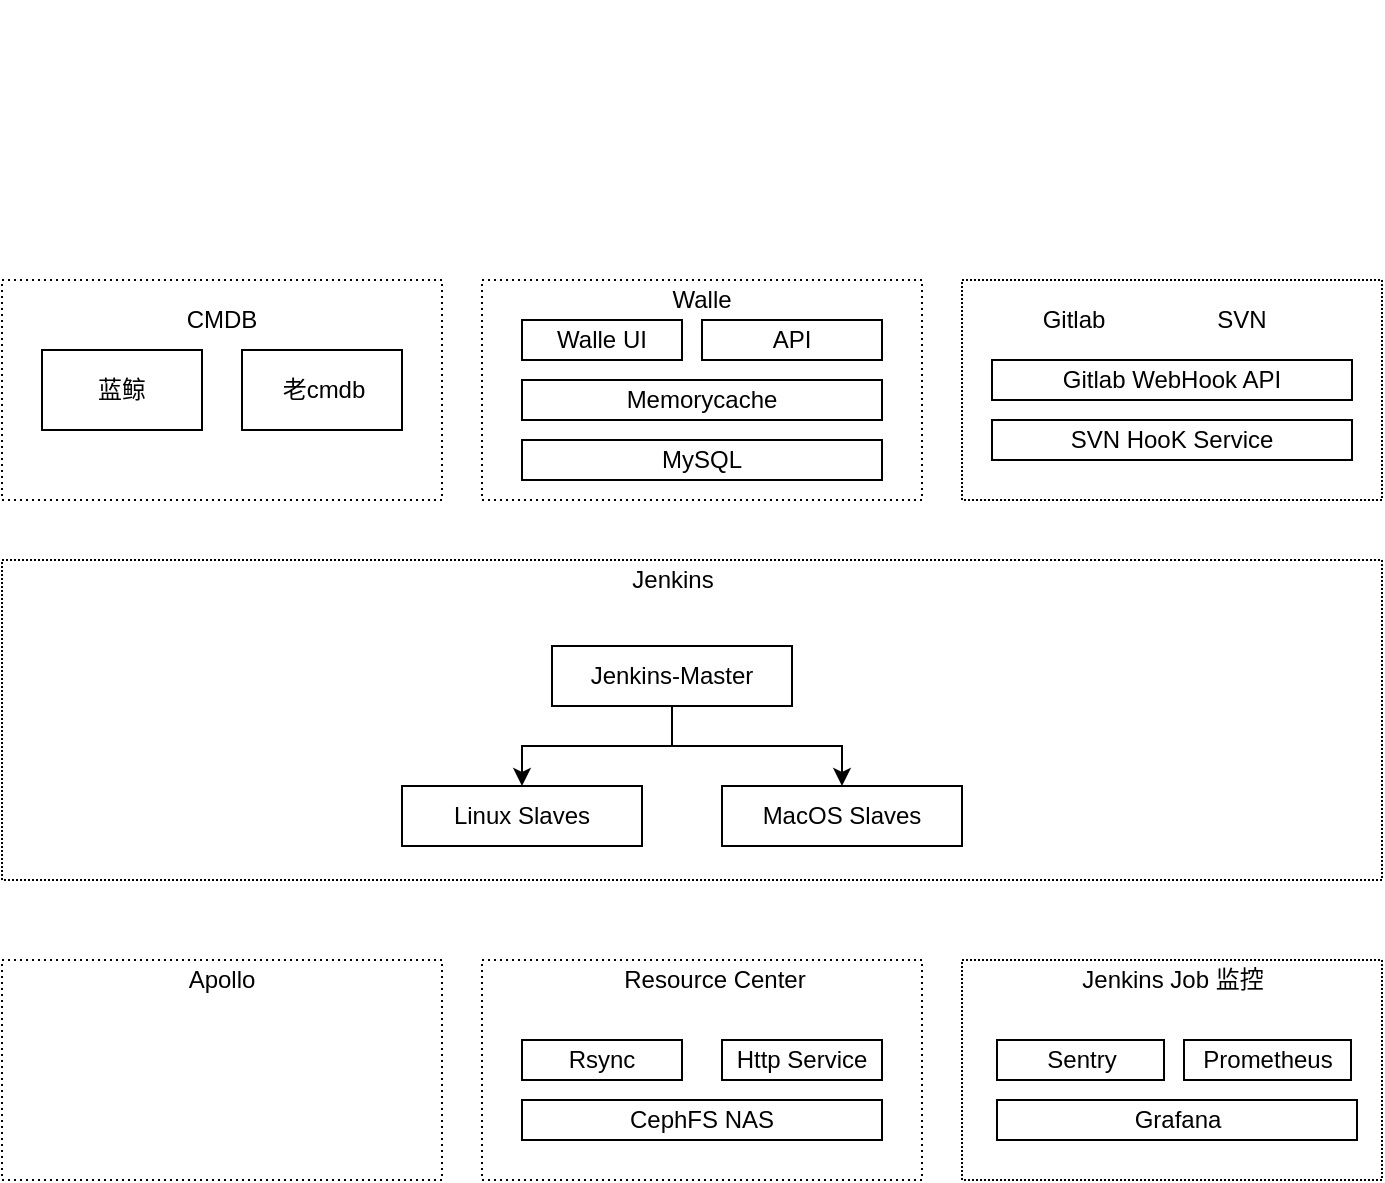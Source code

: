 <mxfile version="15.0.5" type="github">
  <diagram id="AXgErbdqmW1uvMMUfdcA" name="Page-1">
    <mxGraphModel dx="1426" dy="708" grid="1" gridSize="10" guides="1" tooltips="1" connect="1" arrows="1" fold="1" page="1" pageScale="1" pageWidth="827" pageHeight="1169" math="0" shadow="0">
      <root>
        <mxCell id="0" />
        <mxCell id="1" parent="0" />
        <mxCell id="Sv1BnkRDJ85HCmsinTIL-1" value="" style="rounded=0;whiteSpace=wrap;html=1;dashed=1;dashPattern=1 2;" vertex="1" parent="1">
          <mxGeometry x="69" y="190" width="220" height="110" as="geometry" />
        </mxCell>
        <mxCell id="Sv1BnkRDJ85HCmsinTIL-2" value="" style="rounded=0;whiteSpace=wrap;html=1;" vertex="1" parent="1">
          <mxGeometry x="89" y="225" width="80" height="40" as="geometry" />
        </mxCell>
        <mxCell id="Sv1BnkRDJ85HCmsinTIL-3" value="" style="rounded=0;whiteSpace=wrap;html=1;" vertex="1" parent="1">
          <mxGeometry x="189" y="225" width="80" height="40" as="geometry" />
        </mxCell>
        <mxCell id="Sv1BnkRDJ85HCmsinTIL-4" value="CMDB" style="text;html=1;strokeColor=none;fillColor=none;align=center;verticalAlign=middle;whiteSpace=wrap;rounded=0;" vertex="1" parent="1">
          <mxGeometry x="144" y="200" width="70" height="20" as="geometry" />
        </mxCell>
        <mxCell id="Sv1BnkRDJ85HCmsinTIL-5" value="蓝鲸" style="text;html=1;strokeColor=none;fillColor=none;align=center;verticalAlign=middle;whiteSpace=wrap;rounded=0;" vertex="1" parent="1">
          <mxGeometry x="109" y="235" width="40" height="20" as="geometry" />
        </mxCell>
        <mxCell id="Sv1BnkRDJ85HCmsinTIL-6" value="老cmdb" style="text;html=1;strokeColor=none;fillColor=none;align=center;verticalAlign=middle;whiteSpace=wrap;rounded=0;" vertex="1" parent="1">
          <mxGeometry x="205" y="235" width="50" height="20" as="geometry" />
        </mxCell>
        <mxCell id="Sv1BnkRDJ85HCmsinTIL-8" value="" style="rounded=0;whiteSpace=wrap;html=1;dashed=1;dashPattern=1 2;" vertex="1" parent="1">
          <mxGeometry x="309" y="190" width="220" height="110" as="geometry" />
        </mxCell>
        <mxCell id="Sv1BnkRDJ85HCmsinTIL-11" value="Walle" style="text;html=1;strokeColor=none;fillColor=none;align=center;verticalAlign=middle;whiteSpace=wrap;rounded=0;" vertex="1" parent="1">
          <mxGeometry x="384" y="190" width="70" height="20" as="geometry" />
        </mxCell>
        <mxCell id="Sv1BnkRDJ85HCmsinTIL-16" value="Walle UI" style="rounded=0;whiteSpace=wrap;html=1;" vertex="1" parent="1">
          <mxGeometry x="329" y="210" width="80" height="20" as="geometry" />
        </mxCell>
        <mxCell id="Sv1BnkRDJ85HCmsinTIL-17" value="MySQL" style="rounded=0;whiteSpace=wrap;html=1;" vertex="1" parent="1">
          <mxGeometry x="329" y="270" width="180" height="20" as="geometry" />
        </mxCell>
        <mxCell id="Sv1BnkRDJ85HCmsinTIL-18" value="Memorycache" style="rounded=0;whiteSpace=wrap;html=1;" vertex="1" parent="1">
          <mxGeometry x="329" y="240" width="180" height="20" as="geometry" />
        </mxCell>
        <mxCell id="Sv1BnkRDJ85HCmsinTIL-19" value="API" style="rounded=0;whiteSpace=wrap;html=1;" vertex="1" parent="1">
          <mxGeometry x="419" y="210" width="90" height="20" as="geometry" />
        </mxCell>
        <mxCell id="Sv1BnkRDJ85HCmsinTIL-20" value="" style="rounded=0;whiteSpace=wrap;html=1;dashed=1;dashPattern=1 1;" vertex="1" parent="1">
          <mxGeometry x="549" y="190" width="210" height="110" as="geometry" />
        </mxCell>
        <mxCell id="Sv1BnkRDJ85HCmsinTIL-22" value="Gitlab" style="text;html=1;strokeColor=none;fillColor=none;align=center;verticalAlign=middle;whiteSpace=wrap;rounded=0;" vertex="1" parent="1">
          <mxGeometry x="585" y="200" width="40" height="20" as="geometry" />
        </mxCell>
        <mxCell id="Sv1BnkRDJ85HCmsinTIL-24" value="" style="rounded=0;whiteSpace=wrap;html=1;dashed=1;dashPattern=1 1;" vertex="1" parent="1">
          <mxGeometry x="69" y="330" width="690" height="160" as="geometry" />
        </mxCell>
        <mxCell id="Sv1BnkRDJ85HCmsinTIL-25" value="Jenkins" style="text;html=1;strokeColor=none;fillColor=none;align=center;verticalAlign=middle;whiteSpace=wrap;rounded=0;" vertex="1" parent="1">
          <mxGeometry x="376.5" y="330" width="55" height="20" as="geometry" />
        </mxCell>
        <mxCell id="Sv1BnkRDJ85HCmsinTIL-35" style="edgeStyle=orthogonalEdgeStyle;rounded=0;orthogonalLoop=1;jettySize=auto;html=1;exitX=0.5;exitY=1;exitDx=0;exitDy=0;entryX=0.5;entryY=0;entryDx=0;entryDy=0;" edge="1" parent="1" source="Sv1BnkRDJ85HCmsinTIL-28" target="Sv1BnkRDJ85HCmsinTIL-30">
          <mxGeometry relative="1" as="geometry">
            <mxPoint x="421.52" y="443" as="targetPoint" />
            <Array as="points">
              <mxPoint x="404" y="423" />
              <mxPoint x="329" y="423" />
            </Array>
          </mxGeometry>
        </mxCell>
        <mxCell id="Sv1BnkRDJ85HCmsinTIL-37" style="edgeStyle=orthogonalEdgeStyle;rounded=0;orthogonalLoop=1;jettySize=auto;html=1;exitX=0.5;exitY=1;exitDx=0;exitDy=0;entryX=0.5;entryY=0;entryDx=0;entryDy=0;" edge="1" parent="1" source="Sv1BnkRDJ85HCmsinTIL-28" target="Sv1BnkRDJ85HCmsinTIL-31">
          <mxGeometry relative="1" as="geometry" />
        </mxCell>
        <mxCell id="Sv1BnkRDJ85HCmsinTIL-28" value="Jenkins-Master" style="rounded=0;whiteSpace=wrap;html=1;" vertex="1" parent="1">
          <mxGeometry x="344" y="373" width="120" height="30" as="geometry" />
        </mxCell>
        <mxCell id="Sv1BnkRDJ85HCmsinTIL-30" value="Linux Slaves" style="rounded=0;whiteSpace=wrap;html=1;" vertex="1" parent="1">
          <mxGeometry x="269" y="443" width="120" height="30" as="geometry" />
        </mxCell>
        <mxCell id="Sv1BnkRDJ85HCmsinTIL-31" value="MacOS Slaves" style="rounded=0;whiteSpace=wrap;html=1;" vertex="1" parent="1">
          <mxGeometry x="429" y="443" width="120" height="30" as="geometry" />
        </mxCell>
        <mxCell id="Sv1BnkRDJ85HCmsinTIL-50" value="SVN" style="text;html=1;strokeColor=none;fillColor=none;align=center;verticalAlign=middle;whiteSpace=wrap;rounded=0;" vertex="1" parent="1">
          <mxGeometry x="669" y="200" width="40" height="20" as="geometry" />
        </mxCell>
        <mxCell id="Sv1BnkRDJ85HCmsinTIL-51" value="SVN HooK Service" style="rounded=0;whiteSpace=wrap;html=1;" vertex="1" parent="1">
          <mxGeometry x="564" y="260" width="180" height="20" as="geometry" />
        </mxCell>
        <mxCell id="Sv1BnkRDJ85HCmsinTIL-52" value="Gitlab WebHook API" style="rounded=0;whiteSpace=wrap;html=1;" vertex="1" parent="1">
          <mxGeometry x="564" y="230" width="180" height="20" as="geometry" />
        </mxCell>
        <mxCell id="Sv1BnkRDJ85HCmsinTIL-53" value="" style="rounded=0;whiteSpace=wrap;html=1;dashed=1;dashPattern=1 2;" vertex="1" parent="1">
          <mxGeometry x="69" y="530" width="220" height="110" as="geometry" />
        </mxCell>
        <mxCell id="Sv1BnkRDJ85HCmsinTIL-56" value="Apollo" style="text;html=1;strokeColor=none;fillColor=none;align=center;verticalAlign=middle;whiteSpace=wrap;rounded=0;" vertex="1" parent="1">
          <mxGeometry x="144" y="530" width="70" height="20" as="geometry" />
        </mxCell>
        <mxCell id="Sv1BnkRDJ85HCmsinTIL-59" value="" style="rounded=0;whiteSpace=wrap;html=1;dashed=1;dashPattern=1 2;" vertex="1" parent="1">
          <mxGeometry x="309" y="530" width="220" height="110" as="geometry" />
        </mxCell>
        <mxCell id="Sv1BnkRDJ85HCmsinTIL-60" value="Resource Center" style="text;html=1;strokeColor=none;fillColor=none;align=center;verticalAlign=middle;whiteSpace=wrap;rounded=0;" vertex="1" parent="1">
          <mxGeometry x="373" y="530" width="105" height="20" as="geometry" />
        </mxCell>
        <mxCell id="Sv1BnkRDJ85HCmsinTIL-62" value="CephFS NAS" style="rounded=0;whiteSpace=wrap;html=1;" vertex="1" parent="1">
          <mxGeometry x="329" y="600" width="180" height="20" as="geometry" />
        </mxCell>
        <mxCell id="Sv1BnkRDJ85HCmsinTIL-65" value="" style="rounded=0;whiteSpace=wrap;html=1;dashed=1;dashPattern=1 1;" vertex="1" parent="1">
          <mxGeometry x="549" y="530" width="210" height="110" as="geometry" />
        </mxCell>
        <mxCell id="Sv1BnkRDJ85HCmsinTIL-70" value="Jenkins Job 监控" style="text;html=1;strokeColor=none;fillColor=none;align=center;verticalAlign=middle;whiteSpace=wrap;rounded=0;" vertex="1" parent="1">
          <mxGeometry x="601.5" y="530" width="105" height="20" as="geometry" />
        </mxCell>
        <mxCell id="Sv1BnkRDJ85HCmsinTIL-71" value="Rsync" style="rounded=0;whiteSpace=wrap;html=1;" vertex="1" parent="1">
          <mxGeometry x="329" y="570" width="80" height="20" as="geometry" />
        </mxCell>
        <mxCell id="Sv1BnkRDJ85HCmsinTIL-72" value="Http Service" style="rounded=0;whiteSpace=wrap;html=1;" vertex="1" parent="1">
          <mxGeometry x="429" y="570" width="80" height="20" as="geometry" />
        </mxCell>
        <mxCell id="Sv1BnkRDJ85HCmsinTIL-73" value="" style="shape=image;html=1;verticalAlign=top;verticalLabelPosition=bottom;labelBackgroundColor=#ffffff;imageAspect=0;aspect=fixed;image=https://cdn4.iconfinder.com/data/icons/social-media-and-logos-12/32/Logo_reddit_robot-128.png;dashed=1;dashPattern=1 1;" vertex="1" parent="1">
          <mxGeometry x="606.5" y="50" width="100" height="100" as="geometry" />
        </mxCell>
        <mxCell id="Sv1BnkRDJ85HCmsinTIL-74" value="" style="shape=image;html=1;verticalAlign=top;verticalLabelPosition=bottom;labelBackgroundColor=#ffffff;imageAspect=0;aspect=fixed;image=https://cdn0.iconfinder.com/data/icons/star-wars/512/r2d2-128.png;dashed=1;dashPattern=1 1;" vertex="1" parent="1">
          <mxGeometry x="134" y="50" width="90" height="90" as="geometry" />
        </mxCell>
        <mxCell id="Sv1BnkRDJ85HCmsinTIL-75" value="" style="shape=image;html=1;verticalAlign=top;verticalLabelPosition=bottom;labelBackgroundColor=#ffffff;imageAspect=0;aspect=fixed;image=https://cdn0.iconfinder.com/data/icons/streamline-emoji-1/48/094-robot-face-3-128.png;dashed=1;dashPattern=1 1;" vertex="1" parent="1">
          <mxGeometry x="376.5" y="50" width="94" height="94" as="geometry" />
        </mxCell>
        <mxCell id="Sv1BnkRDJ85HCmsinTIL-76" value="Grafana" style="rounded=0;whiteSpace=wrap;html=1;" vertex="1" parent="1">
          <mxGeometry x="566.5" y="600" width="180" height="20" as="geometry" />
        </mxCell>
        <mxCell id="Sv1BnkRDJ85HCmsinTIL-79" value="Sentry" style="rounded=0;whiteSpace=wrap;html=1;" vertex="1" parent="1">
          <mxGeometry x="566.5" y="570" width="83.5" height="20" as="geometry" />
        </mxCell>
        <mxCell id="Sv1BnkRDJ85HCmsinTIL-80" value="Prometheus" style="rounded=0;whiteSpace=wrap;html=1;" vertex="1" parent="1">
          <mxGeometry x="660" y="570" width="83.5" height="20" as="geometry" />
        </mxCell>
      </root>
    </mxGraphModel>
  </diagram>
</mxfile>
